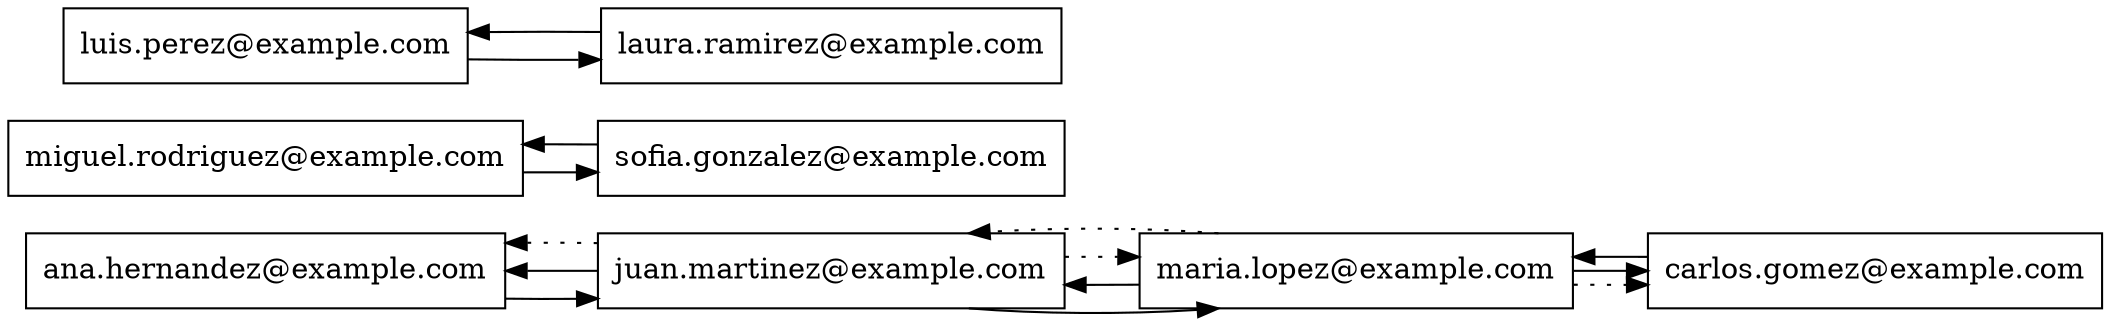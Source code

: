 digraph G {
rankdir=LR;
"ana.hernandez@example.com" [shape=box];
"juan.martinez@example.com" [shape=box];
"miguel.rodriguez@example.com" [shape=box];
"sofia.gonzalez@example.com" [shape=box];
"luis.perez@example.com" [shape=box];
"laura.ramirez@example.com" [shape=box];
"carlos.gomez@example.com" [shape=box];
"maria.lopez@example.com" [shape=box];

// Conexiones de amistad
"ana.hernandez@example.com" -> "juan.martinez@example.com";
"juan.martinez@example.com" -> "ana.hernandez@example.com";
"juan.martinez@example.com" -> "maria.lopez@example.com";
"miguel.rodriguez@example.com" -> "sofia.gonzalez@example.com";
"sofia.gonzalez@example.com" -> "miguel.rodriguez@example.com";
"luis.perez@example.com" -> "laura.ramirez@example.com";
"laura.ramirez@example.com" -> "luis.perez@example.com";
"carlos.gomez@example.com" -> "maria.lopez@example.com";
"maria.lopez@example.com" -> "carlos.gomez@example.com";
"maria.lopez@example.com" -> "juan.martinez@example.com";

// Recomendaciones
"juan.martinez@example.com" -> "maria.lopez@example.com" [style=dotted];
"maria.lopez@example.com" -> "carlos.gomez@example.com" [style=dotted];
"maria.lopez@example.com" -> "juan.martinez@example.com" [style=dotted];
"juan.martinez@example.com" -> "ana.hernandez@example.com" [style=dotted];
}
